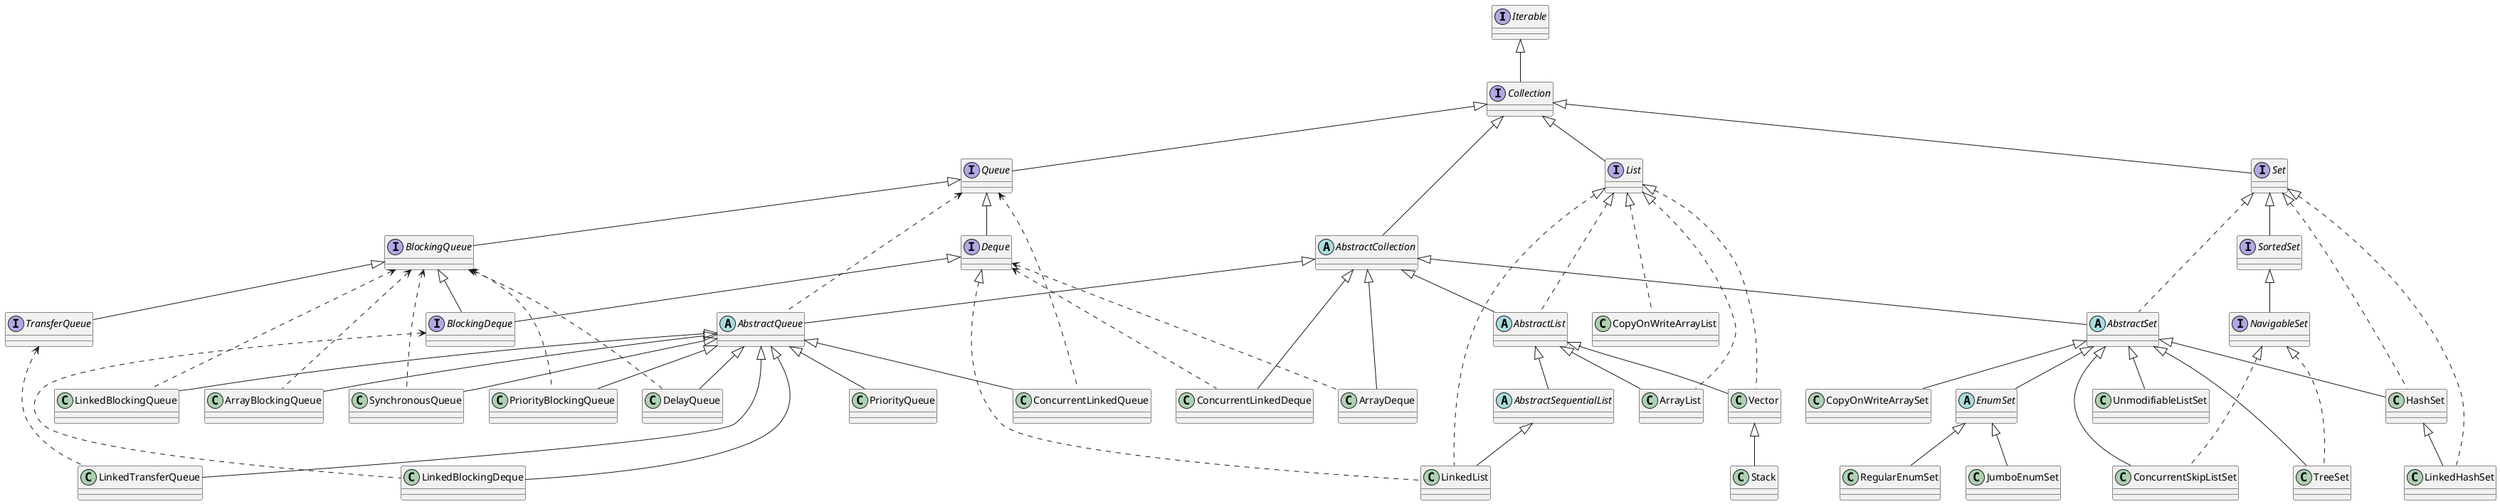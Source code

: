 @startuml
interface Iterable
interface Collection
interface Set
interface SortedSet
interface NavigableSet
interface List
interface Queue
interface Deque
interface BlockingQueue
interface BlockingDeque
interface TransferQueue

abstract class AbstractCollection
abstract class AbstractSet
abstract class EnumSet
abstract class AbstractList
abstract class AbstractSequentialList
abstract class AbstractQueue


class JumboEnumSet
class RegularEnumSet
class UnmodifiableListSet
class HashSet
class TreeSet
class LinkedHashSet
class ConcurrentSkipListSet
class CopyOnWriteArraySet

class ArrayList
class Vector
class Stack
class LinkedList
class CopyOnWriteArrayList


class LinkedBlockingQueue
class LinkedBlockingDeque
class ArrayDeque
class ConcurrentLinkedDeque
class ConcurrentLinkedQueue
class ArrayBlockingQueue
class LinkedTransferQueue
class SynchronousQueue
class DelayQueue
class PriorityQueue
class PriorityBlockingQueue

Collection -up-|> Iterable
Set -up-|> Collection
List -up-|> Collection
Queue -up-|> Collection
AbstractCollection -up-|> Collection
AbstractSet -up-|> AbstractCollection
AbstractSet -up..|> Set
SortedSet -up-|> Set
NavigableSet -up-|> SortedSet
EnumSet -up-|> AbstractSet
JumboEnumSet -up-|> EnumSet
RegularEnumSet -up-|> EnumSet
UnmodifiableListSet -up-|> AbstractSet
HashSet -up-|> AbstractSet
HashSet -up..|> Set
TreeSet -up-|> AbstractSet
TreeSet -up..|> NavigableSet
LinkedHashSet -up-|> HashSet
LinkedHashSet -up..|> Set
ConcurrentSkipListSet -up-|> AbstractSet
ConcurrentSkipListSet -up..|> NavigableSet
CopyOnWriteArraySet -up-|> AbstractSet

AbstractList -up-|> AbstractCollection
AbstractList -up..|> List
AbstractSequentialList -up-|> AbstractList
ArrayList -up-|> AbstractList
ArrayList -up..|> List
Vector -up-|> AbstractList
Vector -up..|> List
Stack -up-|> Vector
LinkedList -up-|> AbstractSequentialList
LinkedList -up..|> List
LinkedList -up..|> Deque
CopyOnWriteArrayList -up..|> List

Deque -up-|> Queue
BlockingQueue -up-|> Queue
BlockingDeque -up-|> BlockingQueue
BlockingDeque -up-|> Deque
TransferQueue -up-|> BlockingQueue
AbstractQueue -up..> Queue
AbstractQueue -up-|> AbstractCollection
LinkedBlockingQueue -up-|> AbstractQueue
LinkedBlockingQueue -up..> BlockingQueue
LinkedBlockingDeque -up-|> AbstractQueue
LinkedBlockingDeque -up..> BlockingDeque
ArrayDeque -up-|> AbstractCollection
ArrayDeque -up..> Deque
ConcurrentLinkedDeque -up-|> AbstractCollection
ConcurrentLinkedDeque -up..> Deque
ConcurrentLinkedQueue -up-|> AbstractQueue
ConcurrentLinkedQueue -up..> Queue
ArrayBlockingQueue -up-|> AbstractQueue
ArrayBlockingQueue -up..> BlockingQueue
LinkedTransferQueue -up-|> AbstractQueue
LinkedTransferQueue -up..> TransferQueue
SynchronousQueue -up-|> AbstractQueue
SynchronousQueue -up..> BlockingQueue
DelayQueue -up-|> AbstractQueue
DelayQueue -up..> BlockingQueue
PriorityQueue -up-|> AbstractQueue
PriorityBlockingQueue -up-|> AbstractQueue
PriorityBlockingQueue -up..> BlockingQueue
@enduml